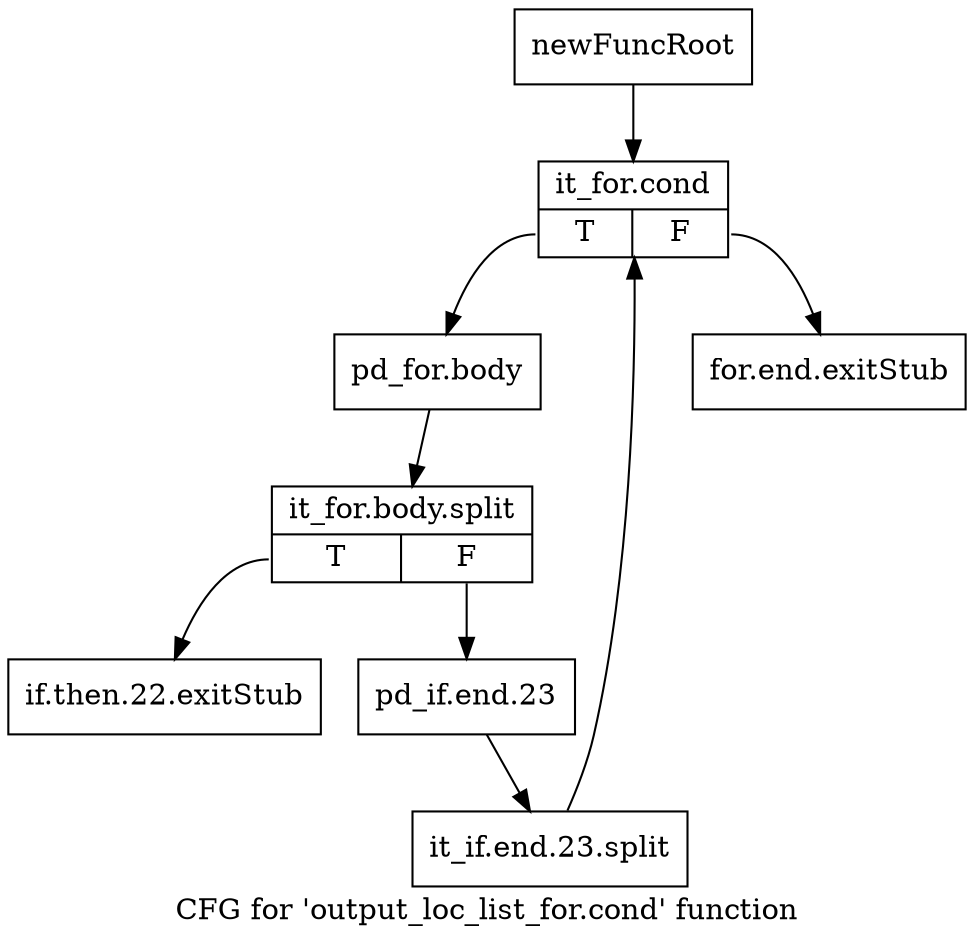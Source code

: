 digraph "CFG for 'output_loc_list_for.cond' function" {
	label="CFG for 'output_loc_list_for.cond' function";

	Node0xac0fb50 [shape=record,label="{newFuncRoot}"];
	Node0xac0fb50 -> Node0xac0fc40;
	Node0xac0fba0 [shape=record,label="{for.end.exitStub}"];
	Node0xac0fbf0 [shape=record,label="{if.then.22.exitStub}"];
	Node0xac0fc40 [shape=record,label="{it_for.cond|{<s0>T|<s1>F}}"];
	Node0xac0fc40:s0 -> Node0xac0fc90;
	Node0xac0fc40:s1 -> Node0xac0fba0;
	Node0xac0fc90 [shape=record,label="{pd_for.body}"];
	Node0xac0fc90 -> Node0xdc5f330;
	Node0xdc5f330 [shape=record,label="{it_for.body.split|{<s0>T|<s1>F}}"];
	Node0xdc5f330:s0 -> Node0xac0fbf0;
	Node0xdc5f330:s1 -> Node0xac0fce0;
	Node0xac0fce0 [shape=record,label="{pd_if.end.23}"];
	Node0xac0fce0 -> Node0xf4a23f0;
	Node0xf4a23f0 [shape=record,label="{it_if.end.23.split}"];
	Node0xf4a23f0 -> Node0xac0fc40;
}
